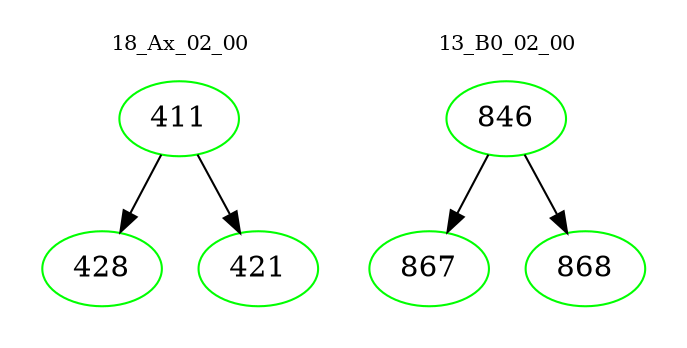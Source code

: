 digraph{
subgraph cluster_0 {
color = white
label = "18_Ax_02_00";
fontsize=10;
T0_411 [label="411", color="green"]
T0_411 -> T0_428 [color="black"]
T0_428 [label="428", color="green"]
T0_411 -> T0_421 [color="black"]
T0_421 [label="421", color="green"]
}
subgraph cluster_1 {
color = white
label = "13_B0_02_00";
fontsize=10;
T1_846 [label="846", color="green"]
T1_846 -> T1_867 [color="black"]
T1_867 [label="867", color="green"]
T1_846 -> T1_868 [color="black"]
T1_868 [label="868", color="green"]
}
}
